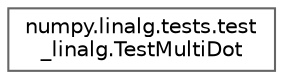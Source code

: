digraph "Graphical Class Hierarchy"
{
 // LATEX_PDF_SIZE
  bgcolor="transparent";
  edge [fontname=Helvetica,fontsize=10,labelfontname=Helvetica,labelfontsize=10];
  node [fontname=Helvetica,fontsize=10,shape=box,height=0.2,width=0.4];
  rankdir="LR";
  Node0 [id="Node000000",label="numpy.linalg.tests.test\l_linalg.TestMultiDot",height=0.2,width=0.4,color="grey40", fillcolor="white", style="filled",URL="$dc/d78/classnumpy_1_1linalg_1_1tests_1_1test__linalg_1_1TestMultiDot.html",tooltip=" "];
}
